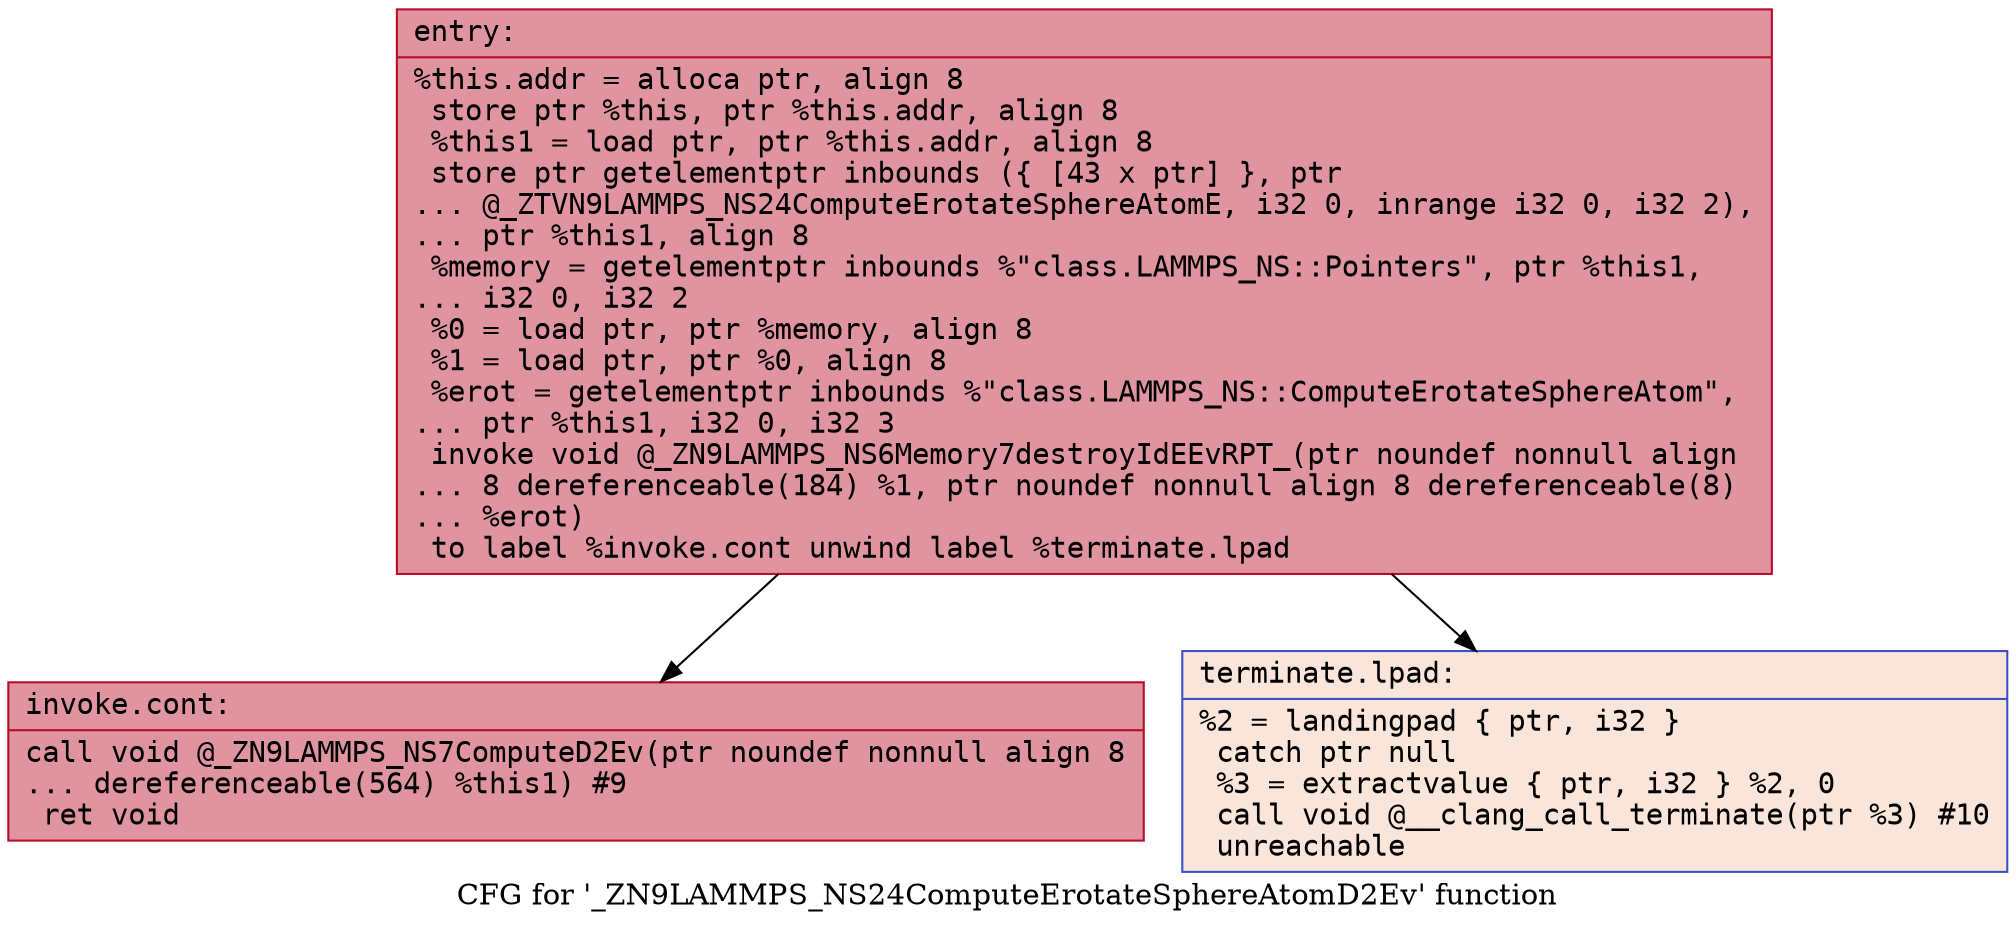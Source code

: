 digraph "CFG for '_ZN9LAMMPS_NS24ComputeErotateSphereAtomD2Ev' function" {
	label="CFG for '_ZN9LAMMPS_NS24ComputeErotateSphereAtomD2Ev' function";

	Node0x55b49ea9d2b0 [shape=record,color="#b70d28ff", style=filled, fillcolor="#b70d2870" fontname="Courier",label="{entry:\l|  %this.addr = alloca ptr, align 8\l  store ptr %this, ptr %this.addr, align 8\l  %this1 = load ptr, ptr %this.addr, align 8\l  store ptr getelementptr inbounds (\{ [43 x ptr] \}, ptr\l... @_ZTVN9LAMMPS_NS24ComputeErotateSphereAtomE, i32 0, inrange i32 0, i32 2),\l... ptr %this1, align 8\l  %memory = getelementptr inbounds %\"class.LAMMPS_NS::Pointers\", ptr %this1,\l... i32 0, i32 2\l  %0 = load ptr, ptr %memory, align 8\l  %1 = load ptr, ptr %0, align 8\l  %erot = getelementptr inbounds %\"class.LAMMPS_NS::ComputeErotateSphereAtom\",\l... ptr %this1, i32 0, i32 3\l  invoke void @_ZN9LAMMPS_NS6Memory7destroyIdEEvRPT_(ptr noundef nonnull align\l... 8 dereferenceable(184) %1, ptr noundef nonnull align 8 dereferenceable(8)\l... %erot)\l          to label %invoke.cont unwind label %terminate.lpad\l}"];
	Node0x55b49ea9d2b0 -> Node0x55b49ea9d660[tooltip="entry -> invoke.cont\nProbability 100.00%" ];
	Node0x55b49ea9d2b0 -> Node0x55b49ea9d6e0[tooltip="entry -> terminate.lpad\nProbability 0.00%" ];
	Node0x55b49ea9d660 [shape=record,color="#b70d28ff", style=filled, fillcolor="#b70d2870" fontname="Courier",label="{invoke.cont:\l|  call void @_ZN9LAMMPS_NS7ComputeD2Ev(ptr noundef nonnull align 8\l... dereferenceable(564) %this1) #9\l  ret void\l}"];
	Node0x55b49ea9d6e0 [shape=record,color="#3d50c3ff", style=filled, fillcolor="#f4c5ad70" fontname="Courier",label="{terminate.lpad:\l|  %2 = landingpad \{ ptr, i32 \}\l          catch ptr null\l  %3 = extractvalue \{ ptr, i32 \} %2, 0\l  call void @__clang_call_terminate(ptr %3) #10\l  unreachable\l}"];
}
